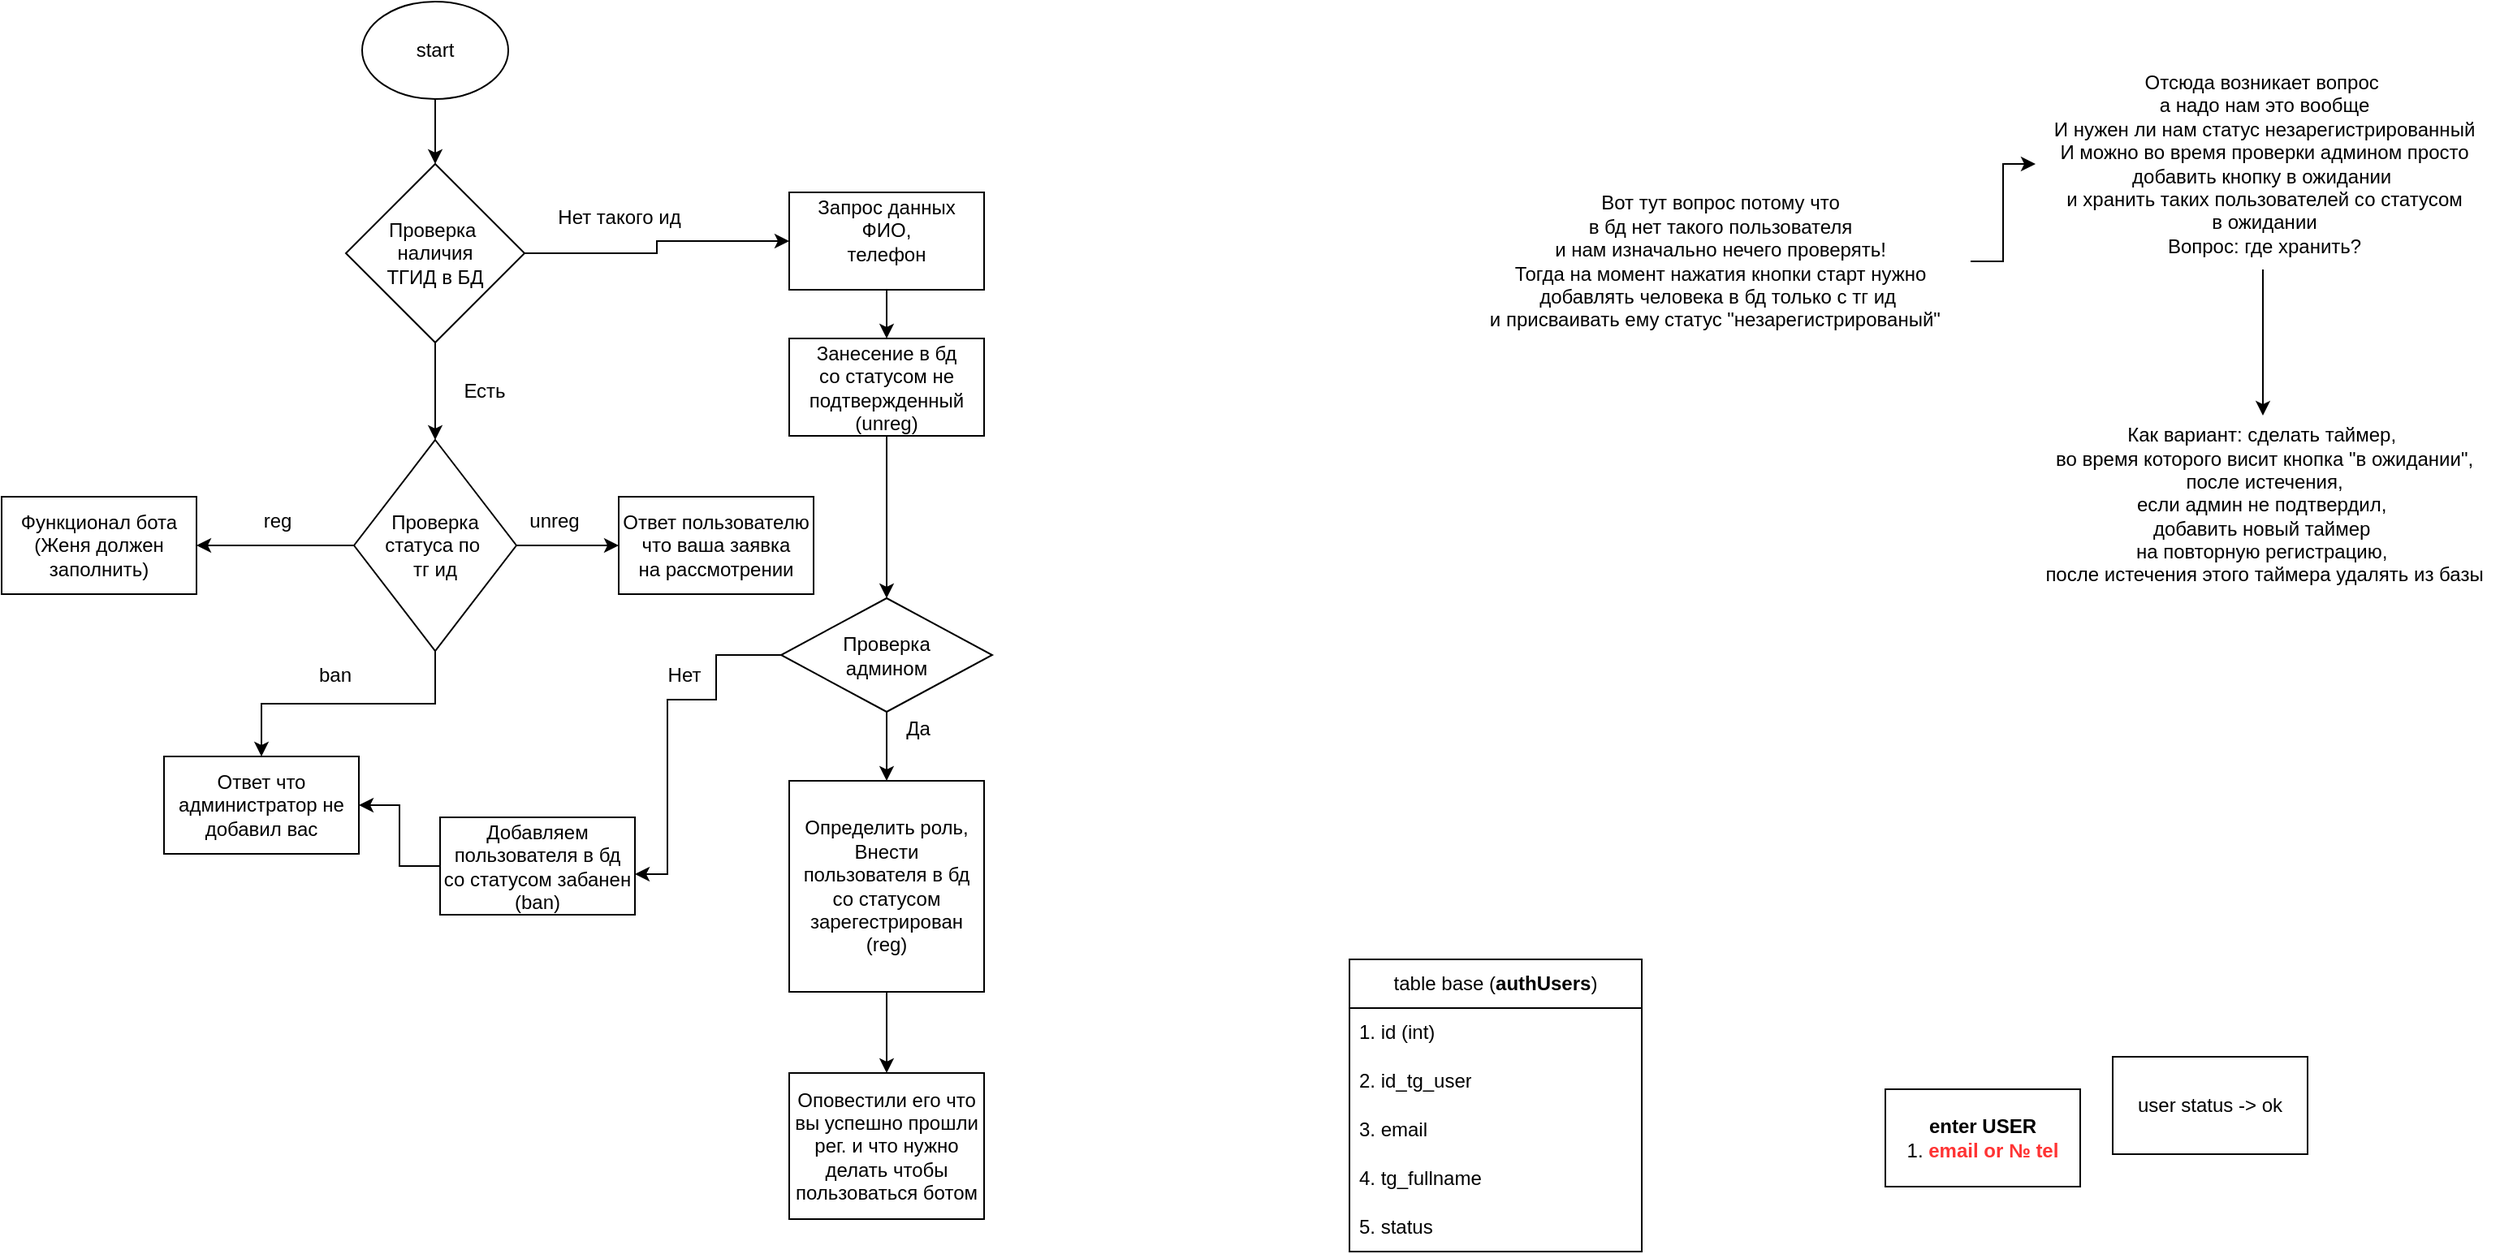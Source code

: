 <mxfile version="22.0.8" type="github">
  <diagram name="Страница — 1" id="HV1xr7kACfmK--PHIMH8">
    <mxGraphModel dx="2261" dy="754" grid="1" gridSize="10" guides="1" tooltips="1" connect="1" arrows="1" fold="1" page="1" pageScale="1" pageWidth="827" pageHeight="1169" math="0" shadow="0">
      <root>
        <mxCell id="0" />
        <mxCell id="1" parent="0" />
        <mxCell id="dNWt-A3fO8eAE6qAIu2x-2" value="" style="edgeStyle=orthogonalEdgeStyle;rounded=0;orthogonalLoop=1;jettySize=auto;html=1;" parent="1" source="fbdDRWzfz0w073XtA8N0-1" target="dNWt-A3fO8eAE6qAIu2x-1" edge="1">
          <mxGeometry relative="1" as="geometry" />
        </mxCell>
        <mxCell id="fbdDRWzfz0w073XtA8N0-1" value="start" style="ellipse;whiteSpace=wrap;html=1;" parent="1" vertex="1">
          <mxGeometry x="-538" y="10" width="90" height="60" as="geometry" />
        </mxCell>
        <mxCell id="fbdDRWzfz0w073XtA8N0-5" value="&lt;b&gt;enter USER&lt;/b&gt;&lt;br&gt;1. &lt;font color=&quot;#ff3333&quot;&gt;&lt;b&gt;email or № tel&lt;/b&gt;&lt;/font&gt;" style="whiteSpace=wrap;html=1;" parent="1" vertex="1">
          <mxGeometry x="400" y="680" width="120" height="60" as="geometry" />
        </mxCell>
        <mxCell id="cB9tNOrdEAfvo9i-5LgS-14" value="" style="edgeStyle=orthogonalEdgeStyle;rounded=0;orthogonalLoop=1;jettySize=auto;html=1;" parent="1" source="fbdDRWzfz0w073XtA8N0-7" target="cB9tNOrdEAfvo9i-5LgS-13" edge="1">
          <mxGeometry relative="1" as="geometry" />
        </mxCell>
        <mxCell id="fbdDRWzfz0w073XtA8N0-7" value="&lt;div&gt;Проверка&lt;/div&gt;&lt;div&gt;админом&lt;/div&gt;" style="rhombus;whiteSpace=wrap;html=1;" parent="1" vertex="1">
          <mxGeometry x="-280" y="377.5" width="130" height="70" as="geometry" />
        </mxCell>
        <mxCell id="fbdDRWzfz0w073XtA8N0-16" value="table base (&lt;b&gt;authUsers&lt;/b&gt;)" style="swimlane;fontStyle=0;childLayout=stackLayout;horizontal=1;startSize=30;horizontalStack=0;resizeParent=1;resizeParentMax=0;resizeLast=0;collapsible=1;marginBottom=0;whiteSpace=wrap;html=1;" parent="1" vertex="1">
          <mxGeometry x="70" y="600" width="180" height="180" as="geometry">
            <mxRectangle x="460" y="380" width="60" height="30" as="alternateBounds" />
          </mxGeometry>
        </mxCell>
        <mxCell id="fbdDRWzfz0w073XtA8N0-17" value="1. id (int)" style="text;strokeColor=none;fillColor=none;align=left;verticalAlign=middle;spacingLeft=4;spacingRight=4;overflow=hidden;points=[[0,0.5],[1,0.5]];portConstraint=eastwest;rotatable=0;whiteSpace=wrap;html=1;" parent="fbdDRWzfz0w073XtA8N0-16" vertex="1">
          <mxGeometry y="30" width="180" height="30" as="geometry" />
        </mxCell>
        <mxCell id="fbdDRWzfz0w073XtA8N0-18" value="2. id_tg_user" style="text;strokeColor=none;fillColor=none;align=left;verticalAlign=middle;spacingLeft=4;spacingRight=4;overflow=hidden;points=[[0,0.5],[1,0.5]];portConstraint=eastwest;rotatable=0;whiteSpace=wrap;html=1;" parent="fbdDRWzfz0w073XtA8N0-16" vertex="1">
          <mxGeometry y="60" width="180" height="30" as="geometry" />
        </mxCell>
        <mxCell id="fbdDRWzfz0w073XtA8N0-19" value="3. email" style="text;strokeColor=none;fillColor=none;align=left;verticalAlign=middle;spacingLeft=4;spacingRight=4;overflow=hidden;points=[[0,0.5],[1,0.5]];portConstraint=eastwest;rotatable=0;whiteSpace=wrap;html=1;" parent="fbdDRWzfz0w073XtA8N0-16" vertex="1">
          <mxGeometry y="90" width="180" height="30" as="geometry" />
        </mxCell>
        <mxCell id="fbdDRWzfz0w073XtA8N0-20" value="4. tg_fullname" style="text;strokeColor=none;fillColor=none;align=left;verticalAlign=middle;spacingLeft=4;spacingRight=4;overflow=hidden;points=[[0,0.5],[1,0.5]];portConstraint=eastwest;rotatable=0;whiteSpace=wrap;html=1;" parent="fbdDRWzfz0w073XtA8N0-16" vertex="1">
          <mxGeometry y="120" width="180" height="30" as="geometry" />
        </mxCell>
        <mxCell id="Xhc-xv8f4MnYaH1PwOZV-1" value="5. status" style="text;strokeColor=none;fillColor=none;align=left;verticalAlign=middle;spacingLeft=4;spacingRight=4;overflow=hidden;points=[[0,0.5],[1,0.5]];portConstraint=eastwest;rotatable=0;whiteSpace=wrap;html=1;" parent="fbdDRWzfz0w073XtA8N0-16" vertex="1">
          <mxGeometry y="150" width="180" height="30" as="geometry" />
        </mxCell>
        <mxCell id="Xhc-xv8f4MnYaH1PwOZV-2" value="user status -&amp;gt; ok" style="whiteSpace=wrap;html=1;" parent="1" vertex="1">
          <mxGeometry x="540" y="660" width="120" height="60" as="geometry" />
        </mxCell>
        <mxCell id="cB9tNOrdEAfvo9i-5LgS-6" value="" style="edgeStyle=orthogonalEdgeStyle;rounded=0;orthogonalLoop=1;jettySize=auto;html=1;" parent="1" source="cB9tNOrdEAfvo9i-5LgS-3" target="cB9tNOrdEAfvo9i-5LgS-5" edge="1">
          <mxGeometry relative="1" as="geometry" />
        </mxCell>
        <mxCell id="cB9tNOrdEAfvo9i-5LgS-18" value="" style="edgeStyle=orthogonalEdgeStyle;rounded=0;orthogonalLoop=1;jettySize=auto;html=1;" parent="1" source="cB9tNOrdEAfvo9i-5LgS-3" target="cB9tNOrdEAfvo9i-5LgS-17" edge="1">
          <mxGeometry relative="1" as="geometry" />
        </mxCell>
        <mxCell id="dNWt-A3fO8eAE6qAIu2x-17" value="" style="edgeStyle=orthogonalEdgeStyle;rounded=0;orthogonalLoop=1;jettySize=auto;html=1;" parent="1" source="cB9tNOrdEAfvo9i-5LgS-3" target="dNWt-A3fO8eAE6qAIu2x-16" edge="1">
          <mxGeometry relative="1" as="geometry" />
        </mxCell>
        <mxCell id="cB9tNOrdEAfvo9i-5LgS-3" value="&lt;div&gt;&lt;br&gt;&lt;/div&gt;&lt;div&gt;Проверка статуса по&amp;nbsp;&lt;/div&gt;&lt;div&gt;тг ид&lt;br&gt;&lt;/div&gt;&lt;div&gt;&lt;br&gt;&lt;/div&gt;" style="rhombus;whiteSpace=wrap;html=1;" parent="1" vertex="1">
          <mxGeometry x="-543" y="280" width="100" height="130" as="geometry" />
        </mxCell>
        <mxCell id="cB9tNOrdEAfvo9i-5LgS-5" value="&lt;div&gt;Функционал бота&lt;/div&gt;&lt;div&gt;(Женя должен заполнить)&lt;br&gt;&lt;/div&gt;" style="whiteSpace=wrap;html=1;" parent="1" vertex="1">
          <mxGeometry x="-760" y="315" width="120" height="60" as="geometry" />
        </mxCell>
        <mxCell id="cB9tNOrdEAfvo9i-5LgS-7" value="&lt;div&gt;reg&lt;/div&gt;" style="text;html=1;strokeColor=none;fillColor=none;align=center;verticalAlign=middle;whiteSpace=wrap;rounded=0;" parent="1" vertex="1">
          <mxGeometry x="-620" y="315" width="60" height="30" as="geometry" />
        </mxCell>
        <mxCell id="dNWt-A3fO8eAE6qAIu2x-14" value="" style="edgeStyle=orthogonalEdgeStyle;rounded=0;orthogonalLoop=1;jettySize=auto;html=1;" parent="1" source="cB9tNOrdEAfvo9i-5LgS-10" target="dNWt-A3fO8eAE6qAIu2x-13" edge="1">
          <mxGeometry relative="1" as="geometry" />
        </mxCell>
        <mxCell id="cB9tNOrdEAfvo9i-5LgS-10" value="&lt;div&gt;Запрос данных&lt;/div&gt;&lt;div&gt;ФИО,&lt;/div&gt;&lt;div&gt;телефон&lt;/div&gt;&lt;div&gt;&lt;br&gt;&lt;/div&gt;" style="whiteSpace=wrap;html=1;" parent="1" vertex="1">
          <mxGeometry x="-275" y="127.5" width="120" height="60" as="geometry" />
        </mxCell>
        <mxCell id="cB9tNOrdEAfvo9i-5LgS-27" value="" style="edgeStyle=orthogonalEdgeStyle;rounded=0;orthogonalLoop=1;jettySize=auto;html=1;entryX=0.5;entryY=0;entryDx=0;entryDy=0;" parent="1" source="cB9tNOrdEAfvo9i-5LgS-13" target="cB9tNOrdEAfvo9i-5LgS-26" edge="1">
          <mxGeometry relative="1" as="geometry">
            <mxPoint x="-214.941" y="602.5" as="targetPoint" />
          </mxGeometry>
        </mxCell>
        <mxCell id="cB9tNOrdEAfvo9i-5LgS-13" value="&lt;div&gt;Определить роль,&lt;/div&gt;&lt;div&gt;Внести пользователя в бд со статусом&lt;/div&gt;&lt;div&gt;зарегестрирован&lt;/div&gt;&lt;div&gt;(reg)&lt;/div&gt;" style="whiteSpace=wrap;html=1;" parent="1" vertex="1">
          <mxGeometry x="-275" y="490" width="120" height="130" as="geometry" />
        </mxCell>
        <mxCell id="cB9tNOrdEAfvo9i-5LgS-15" style="edgeStyle=orthogonalEdgeStyle;rounded=0;orthogonalLoop=1;jettySize=auto;html=1;exitX=0.5;exitY=1;exitDx=0;exitDy=0;" parent="1" source="cB9tNOrdEAfvo9i-5LgS-3" target="cB9tNOrdEAfvo9i-5LgS-3" edge="1">
          <mxGeometry relative="1" as="geometry" />
        </mxCell>
        <mxCell id="cB9tNOrdEAfvo9i-5LgS-16" style="edgeStyle=orthogonalEdgeStyle;rounded=0;orthogonalLoop=1;jettySize=auto;html=1;exitX=0.5;exitY=1;exitDx=0;exitDy=0;" parent="1" source="cB9tNOrdEAfvo9i-5LgS-3" target="cB9tNOrdEAfvo9i-5LgS-3" edge="1">
          <mxGeometry relative="1" as="geometry" />
        </mxCell>
        <mxCell id="cB9tNOrdEAfvo9i-5LgS-17" value="Ответ что администратор не добавил вас" style="whiteSpace=wrap;html=1;" parent="1" vertex="1">
          <mxGeometry x="-660" y="475" width="120" height="60" as="geometry" />
        </mxCell>
        <mxCell id="cB9tNOrdEAfvo9i-5LgS-19" value="ban" style="text;html=1;align=center;verticalAlign=middle;resizable=0;points=[];autosize=1;strokeColor=none;fillColor=none;" parent="1" vertex="1">
          <mxGeometry x="-575" y="410" width="40" height="30" as="geometry" />
        </mxCell>
        <mxCell id="cB9tNOrdEAfvo9i-5LgS-22" value="Нет" style="text;html=1;align=center;verticalAlign=middle;resizable=0;points=[];autosize=1;strokeColor=none;fillColor=none;" parent="1" vertex="1">
          <mxGeometry x="-360" y="410" width="40" height="30" as="geometry" />
        </mxCell>
        <mxCell id="cB9tNOrdEAfvo9i-5LgS-24" value="" style="edgeStyle=orthogonalEdgeStyle;rounded=0;orthogonalLoop=1;jettySize=auto;html=1;exitX=0;exitY=0.5;exitDx=0;exitDy=0;entryX=1;entryY=0.583;entryDx=0;entryDy=0;entryPerimeter=0;" parent="1" source="fbdDRWzfz0w073XtA8N0-7" target="cB9tNOrdEAfvo9i-5LgS-23" edge="1">
          <mxGeometry relative="1" as="geometry">
            <mxPoint x="-300" y="440" as="sourcePoint" />
            <mxPoint x="-540" y="510" as="targetPoint" />
            <Array as="points">
              <mxPoint x="-320" y="412" />
              <mxPoint x="-320" y="440" />
              <mxPoint x="-350" y="440" />
              <mxPoint x="-350" y="548" />
            </Array>
          </mxGeometry>
        </mxCell>
        <mxCell id="dNWt-A3fO8eAE6qAIu2x-9" value="" style="edgeStyle=orthogonalEdgeStyle;rounded=0;orthogonalLoop=1;jettySize=auto;html=1;" parent="1" source="cB9tNOrdEAfvo9i-5LgS-23" target="cB9tNOrdEAfvo9i-5LgS-17" edge="1">
          <mxGeometry relative="1" as="geometry" />
        </mxCell>
        <mxCell id="cB9tNOrdEAfvo9i-5LgS-23" value="&lt;div&gt;Добавляем пользователя в бд&lt;/div&gt;&lt;div&gt;со статусом забанен&lt;/div&gt;&lt;div&gt;(ban)&lt;/div&gt;" style="whiteSpace=wrap;html=1;" parent="1" vertex="1">
          <mxGeometry x="-490" y="512.5" width="120" height="60" as="geometry" />
        </mxCell>
        <mxCell id="cB9tNOrdEAfvo9i-5LgS-25" value="Да" style="text;html=1;align=center;verticalAlign=middle;resizable=0;points=[];autosize=1;strokeColor=none;fillColor=none;" parent="1" vertex="1">
          <mxGeometry x="-216" y="442.5" width="40" height="30" as="geometry" />
        </mxCell>
        <mxCell id="cB9tNOrdEAfvo9i-5LgS-26" value="&lt;div&gt;Оповестили его что вы успешно прошли рег. и что нужно делать чтобы пользоваться ботом&lt;br&gt;&lt;/div&gt;" style="whiteSpace=wrap;html=1;" parent="1" vertex="1">
          <mxGeometry x="-275" y="670" width="120" height="90" as="geometry" />
        </mxCell>
        <mxCell id="cB9tNOrdEAfvo9i-5LgS-33" value="" style="edgeStyle=orthogonalEdgeStyle;rounded=0;orthogonalLoop=1;jettySize=auto;html=1;" parent="1" source="cB9tNOrdEAfvo9i-5LgS-28" target="cB9tNOrdEAfvo9i-5LgS-32" edge="1">
          <mxGeometry relative="1" as="geometry" />
        </mxCell>
        <mxCell id="cB9tNOrdEAfvo9i-5LgS-28" value="&lt;div&gt;Вот тут вопрос потому что&lt;/div&gt;&lt;div&gt;в бд нет такого пользователя&lt;/div&gt;&lt;div&gt;и нам изначально нечего проверять!&lt;/div&gt;&lt;div&gt;Тогда на момент нажатия кнопки старт нужно&lt;/div&gt;&lt;div&gt;добавлять человека в бд только с тг ид&amp;nbsp;&lt;/div&gt;&lt;div&gt;и присваивать ему статус &quot;незарегистрированый&quot;&lt;span style=&quot;background-color: initial;&quot;&gt;&amp;nbsp;&amp;nbsp;&lt;/span&gt;&lt;/div&gt;" style="text;html=1;align=center;verticalAlign=middle;resizable=0;points=[];autosize=1;strokeColor=none;fillColor=none;" parent="1" vertex="1">
          <mxGeometry x="142.5" y="120" width="310" height="100" as="geometry" />
        </mxCell>
        <mxCell id="4rc7v7VnKUdFsgKfLmEG-2" value="" style="edgeStyle=orthogonalEdgeStyle;rounded=0;orthogonalLoop=1;jettySize=auto;html=1;" parent="1" source="cB9tNOrdEAfvo9i-5LgS-32" target="4rc7v7VnKUdFsgKfLmEG-1" edge="1">
          <mxGeometry relative="1" as="geometry" />
        </mxCell>
        <mxCell id="cB9tNOrdEAfvo9i-5LgS-32" value="&lt;div&gt;Отсюда возникает вопрос&amp;nbsp;&lt;/div&gt;&lt;div&gt;а надо нам это вообще&lt;/div&gt;&lt;div&gt;И нужен ли нам статус незарегистрированный&lt;/div&gt;&lt;div&gt;И можно во время проверки админом просто &lt;br&gt;&lt;/div&gt;&lt;div&gt;добавить кнопку в ожидании&amp;nbsp;&lt;/div&gt;&lt;div&gt;и хранить таких пользователей со статусом &lt;br&gt;&lt;/div&gt;&lt;div&gt;в ожидании&lt;br&gt; &lt;/div&gt;&lt;div&gt;Вопрос: где хранить?&lt;/div&gt;" style="text;html=1;align=center;verticalAlign=middle;resizable=0;points=[];autosize=1;strokeColor=none;fillColor=none;" parent="1" vertex="1">
          <mxGeometry x="492.5" y="45" width="280" height="130" as="geometry" />
        </mxCell>
        <mxCell id="4rc7v7VnKUdFsgKfLmEG-1" value="&lt;div&gt;Как вариант: сделать таймер,&amp;nbsp;&lt;/div&gt;&lt;div&gt;во время которого висит кнопка &quot;в ожидании&quot;,&lt;/div&gt;&lt;div&gt;&amp;nbsp;после&amp;nbsp;&lt;span style=&quot;background-color: initial;&quot;&gt;истечения,&amp;nbsp;&lt;/span&gt;&lt;/div&gt;&lt;div&gt;&lt;span style=&quot;background-color: initial;&quot;&gt;если админ не подтвердил,&amp;nbsp;&lt;/span&gt;&lt;/div&gt;&lt;div&gt;добавить новый таймер&amp;nbsp;&lt;/div&gt;&lt;div&gt;на повторную регистрацию,&amp;nbsp;&lt;/div&gt;&lt;div&gt;после истечения этого таймера удалять из базы&lt;/div&gt;" style="text;html=1;align=center;verticalAlign=middle;resizable=0;points=[];autosize=1;strokeColor=none;fillColor=none;" parent="1" vertex="1">
          <mxGeometry x="487.5" y="265" width="290" height="110" as="geometry" />
        </mxCell>
        <mxCell id="dNWt-A3fO8eAE6qAIu2x-4" value="" style="edgeStyle=orthogonalEdgeStyle;rounded=0;orthogonalLoop=1;jettySize=auto;html=1;" parent="1" source="dNWt-A3fO8eAE6qAIu2x-1" target="cB9tNOrdEAfvo9i-5LgS-3" edge="1">
          <mxGeometry relative="1" as="geometry" />
        </mxCell>
        <mxCell id="dNWt-A3fO8eAE6qAIu2x-8" value="" style="edgeStyle=orthogonalEdgeStyle;rounded=0;orthogonalLoop=1;jettySize=auto;html=1;" parent="1" source="dNWt-A3fO8eAE6qAIu2x-1" target="cB9tNOrdEAfvo9i-5LgS-10" edge="1">
          <mxGeometry relative="1" as="geometry">
            <mxPoint x="-358" y="165" as="targetPoint" />
          </mxGeometry>
        </mxCell>
        <mxCell id="dNWt-A3fO8eAE6qAIu2x-1" value="&lt;div&gt;Проверка&amp;nbsp;&lt;/div&gt;&lt;div&gt;наличия&lt;/div&gt;&lt;div&gt;ТГИД в БД&lt;/div&gt;" style="rhombus;whiteSpace=wrap;html=1;" parent="1" vertex="1">
          <mxGeometry x="-548" y="110" width="110" height="110" as="geometry" />
        </mxCell>
        <mxCell id="dNWt-A3fO8eAE6qAIu2x-5" value="&lt;div&gt;Есть&lt;/div&gt;" style="text;html=1;align=center;verticalAlign=middle;resizable=0;points=[];autosize=1;strokeColor=none;fillColor=none;" parent="1" vertex="1">
          <mxGeometry x="-488" y="235" width="50" height="30" as="geometry" />
        </mxCell>
        <mxCell id="dNWt-A3fO8eAE6qAIu2x-10" value="&lt;div&gt;Нет такого ид&lt;/div&gt;" style="text;html=1;align=center;verticalAlign=middle;resizable=0;points=[];autosize=1;strokeColor=none;fillColor=none;" parent="1" vertex="1">
          <mxGeometry x="-430" y="127.5" width="100" height="30" as="geometry" />
        </mxCell>
        <mxCell id="dNWt-A3fO8eAE6qAIu2x-15" value="" style="edgeStyle=orthogonalEdgeStyle;rounded=0;orthogonalLoop=1;jettySize=auto;html=1;" parent="1" source="dNWt-A3fO8eAE6qAIu2x-13" target="fbdDRWzfz0w073XtA8N0-7" edge="1">
          <mxGeometry relative="1" as="geometry" />
        </mxCell>
        <mxCell id="dNWt-A3fO8eAE6qAIu2x-13" value="&lt;div&gt;Занесение в бд&lt;/div&gt;&lt;div&gt;со статусом не подтвержденный&lt;/div&gt;&lt;div&gt;(unreg)&lt;/div&gt;" style="whiteSpace=wrap;html=1;" parent="1" vertex="1">
          <mxGeometry x="-275" y="217.5" width="120" height="60" as="geometry" />
        </mxCell>
        <mxCell id="dNWt-A3fO8eAE6qAIu2x-16" value="&lt;div&gt;Ответ пользователю&lt;/div&gt;&lt;div&gt;что ваша заявка&lt;/div&gt;&lt;div&gt;на рассмотрении &lt;br&gt;&lt;/div&gt;" style="whiteSpace=wrap;html=1;" parent="1" vertex="1">
          <mxGeometry x="-380" y="315" width="120" height="60" as="geometry" />
        </mxCell>
        <mxCell id="dNWt-A3fO8eAE6qAIu2x-18" value="unreg" style="text;html=1;align=center;verticalAlign=middle;resizable=0;points=[];autosize=1;strokeColor=none;fillColor=none;" parent="1" vertex="1">
          <mxGeometry x="-450" y="315" width="60" height="30" as="geometry" />
        </mxCell>
      </root>
    </mxGraphModel>
  </diagram>
</mxfile>
